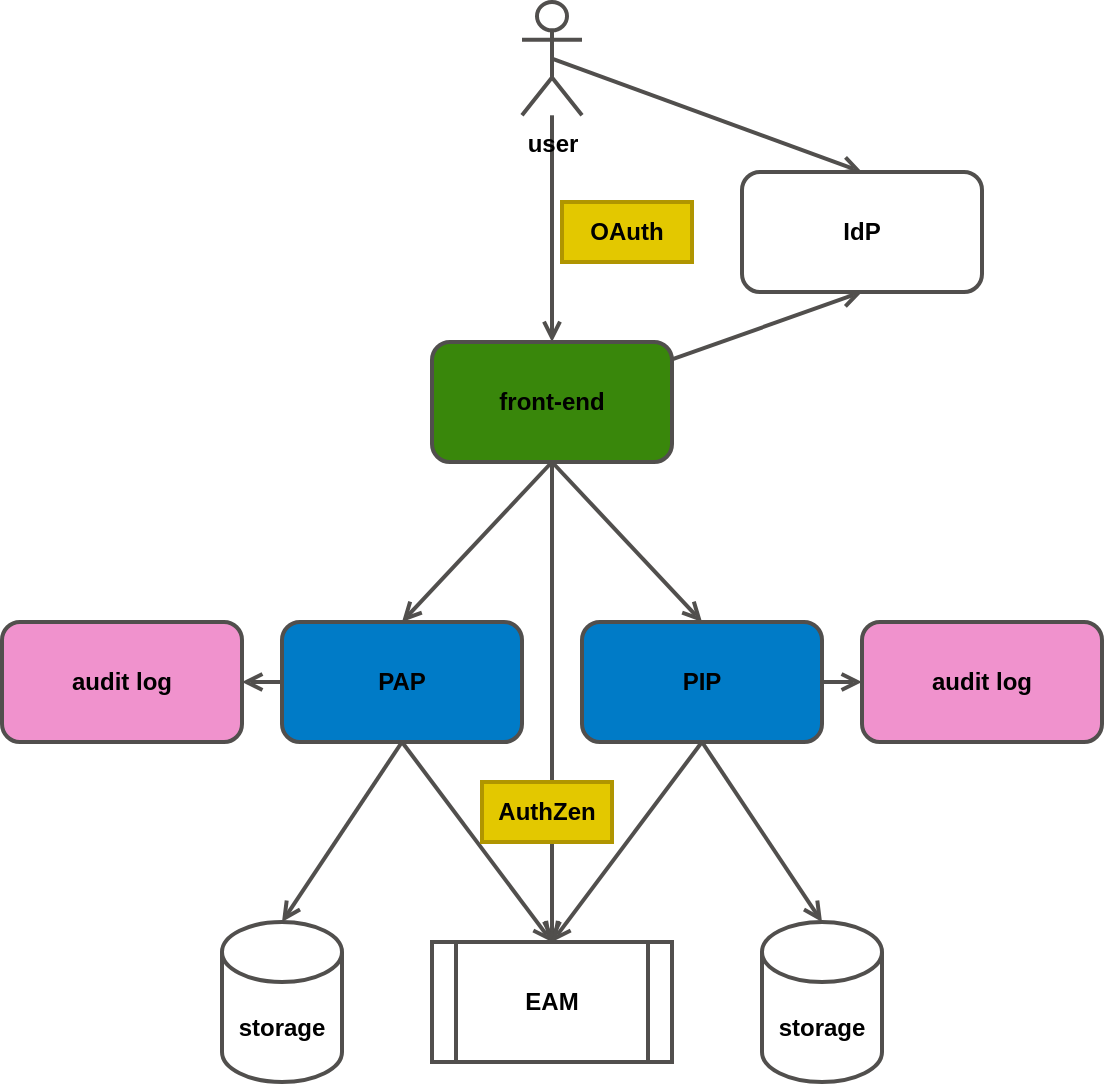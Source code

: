 <mxfile version="26.0.16">
  <diagram name="Pagina-1" id="ZtFw-uQqa6wNC-684hwf">
    <mxGraphModel dx="2522" dy="1429" grid="1" gridSize="10" guides="1" tooltips="1" connect="1" arrows="1" fold="1" page="1" pageScale="1" pageWidth="1169" pageHeight="827" math="0" shadow="0">
      <root>
        <mxCell id="0" />
        <mxCell id="1" parent="0" />
        <mxCell id="MccQUnIMZlV8oUBcIE6m-1" value="storage" style="shape=cylinder3;whiteSpace=wrap;html=1;boundedLbl=1;backgroundOutline=1;size=15;strokeColor=#514F4D;strokeWidth=2;fontFamily=Helvetica;fontStyle=1" parent="1" vertex="1">
          <mxGeometry x="820" y="970" width="60" height="80" as="geometry" />
        </mxCell>
        <mxCell id="MccQUnIMZlV8oUBcIE6m-2" style="edgeStyle=none;html=1;exitX=0.5;exitY=1;exitDx=0;exitDy=0;strokeColor=#514F4D;strokeWidth=2;entryX=0.5;entryY=0;entryDx=0;entryDy=0;endArrow=open;endFill=0;endSize=6;startSize=6;jumpSize=4;" parent="1" source="MccQUnIMZlV8oUBcIE6m-6" target="MccQUnIMZlV8oUBcIE6m-13" edge="1">
          <mxGeometry relative="1" as="geometry" />
        </mxCell>
        <mxCell id="MccQUnIMZlV8oUBcIE6m-3" style="edgeStyle=none;html=1;exitX=0.5;exitY=1;exitDx=0;exitDy=0;entryX=0.5;entryY=0;entryDx=0;entryDy=0;strokeColor=#514F4D;strokeWidth=2;endArrow=open;endFill=0;endSize=6;startSize=6;jumpSize=4;" parent="1" source="MccQUnIMZlV8oUBcIE6m-6" target="MccQUnIMZlV8oUBcIE6m-16" edge="1">
          <mxGeometry relative="1" as="geometry" />
        </mxCell>
        <mxCell id="MccQUnIMZlV8oUBcIE6m-4" style="edgeStyle=none;html=1;entryX=0.5;entryY=1;entryDx=0;entryDy=0;strokeColor=#514F4D;strokeWidth=2;endArrow=open;endFill=0;endSize=6;startSize=6;jumpSize=4;" parent="1" source="MccQUnIMZlV8oUBcIE6m-6" target="MccQUnIMZlV8oUBcIE6m-10" edge="1">
          <mxGeometry relative="1" as="geometry" />
        </mxCell>
        <mxCell id="MccQUnIMZlV8oUBcIE6m-5" style="edgeStyle=none;html=1;entryX=0.5;entryY=0;entryDx=0;entryDy=0;strokeColor=#514F4D;strokeWidth=2;endSize=6;startSize=6;endArrow=open;endFill=0;" parent="1" source="MccQUnIMZlV8oUBcIE6m-6" target="MccQUnIMZlV8oUBcIE6m-17" edge="1">
          <mxGeometry relative="1" as="geometry" />
        </mxCell>
        <mxCell id="MccQUnIMZlV8oUBcIE6m-6" value="front-end" style="rounded=1;whiteSpace=wrap;html=1;strokeColor=#514F4D;strokeWidth=2;fillColor=light-dark(#39870b, #ededed);gradientColor=none;fontStyle=1" parent="1" vertex="1">
          <mxGeometry x="925" y="680" width="120" height="60" as="geometry" />
        </mxCell>
        <mxCell id="MccQUnIMZlV8oUBcIE6m-7" value="" style="edgeStyle=none;html=1;strokeColor=#514F4D;strokeWidth=2;flowAnimation=0;shadow=0;align=left;endArrow=open;endFill=0;endSize=6;startSize=6;jumpSize=4;" parent="1" source="MccQUnIMZlV8oUBcIE6m-9" target="MccQUnIMZlV8oUBcIE6m-6" edge="1">
          <mxGeometry x="-0.071" y="45" relative="1" as="geometry">
            <mxPoint as="offset" />
          </mxGeometry>
        </mxCell>
        <mxCell id="MccQUnIMZlV8oUBcIE6m-8" style="edgeStyle=none;html=1;exitX=0.5;exitY=0.5;exitDx=0;exitDy=0;exitPerimeter=0;entryX=0.5;entryY=0;entryDx=0;entryDy=0;strokeColor=#514F4D;strokeWidth=2;endArrow=open;endFill=0;endSize=6;startSize=6;jumpSize=4;" parent="1" source="MccQUnIMZlV8oUBcIE6m-9" target="MccQUnIMZlV8oUBcIE6m-10" edge="1">
          <mxGeometry relative="1" as="geometry" />
        </mxCell>
        <mxCell id="MccQUnIMZlV8oUBcIE6m-9" value="user" style="shape=umlActor;verticalLabelPosition=bottom;verticalAlign=top;html=1;outlineConnect=0;strokeColor=#514F4D;strokeWidth=2;fontStyle=1" parent="1" vertex="1">
          <mxGeometry x="970" y="510" width="30" height="56.65" as="geometry" />
        </mxCell>
        <mxCell id="MccQUnIMZlV8oUBcIE6m-10" value="IdP" style="rounded=1;whiteSpace=wrap;html=1;strokeColor=#514F4D;strokeWidth=2;fontStyle=1" parent="1" vertex="1">
          <mxGeometry x="1080" y="595" width="120" height="60" as="geometry" />
        </mxCell>
        <mxCell id="MccQUnIMZlV8oUBcIE6m-11" style="edgeStyle=none;html=1;strokeColor=#514F4D;strokeWidth=2;endArrow=open;endFill=0;endSize=6;startSize=6;jumpSize=4;" parent="1" source="MccQUnIMZlV8oUBcIE6m-13" target="MccQUnIMZlV8oUBcIE6m-20" edge="1">
          <mxGeometry relative="1" as="geometry" />
        </mxCell>
        <mxCell id="MccQUnIMZlV8oUBcIE6m-12" style="edgeStyle=none;html=1;entryX=0.5;entryY=0;entryDx=0;entryDy=0;strokeColor=#514F4D;strokeWidth=2;exitX=0.5;exitY=1;exitDx=0;exitDy=0;endArrow=open;endFill=0;endSize=6;startSize=6;jumpSize=4;" parent="1" source="MccQUnIMZlV8oUBcIE6m-13" target="MccQUnIMZlV8oUBcIE6m-17" edge="1">
          <mxGeometry relative="1" as="geometry" />
        </mxCell>
        <mxCell id="MccQUnIMZlV8oUBcIE6m-13" value="PAP" style="rounded=1;whiteSpace=wrap;html=1;strokeColor=#514F4D;strokeWidth=2;fontStyle=1;fillColor=light-dark(#007bc7, #ededed);" parent="1" vertex="1">
          <mxGeometry x="850" y="820" width="120" height="60" as="geometry" />
        </mxCell>
        <mxCell id="MccQUnIMZlV8oUBcIE6m-14" style="edgeStyle=none;html=1;strokeColor=#514F4D;strokeWidth=2;endArrow=open;endFill=0;endSize=6;startSize=6;jumpSize=4;" parent="1" source="MccQUnIMZlV8oUBcIE6m-16" target="MccQUnIMZlV8oUBcIE6m-19" edge="1">
          <mxGeometry relative="1" as="geometry" />
        </mxCell>
        <mxCell id="MccQUnIMZlV8oUBcIE6m-15" style="edgeStyle=none;html=1;entryX=0.5;entryY=0;entryDx=0;entryDy=0;strokeColor=#514F4D;strokeWidth=2;exitX=0.5;exitY=1;exitDx=0;exitDy=0;endArrow=open;endFill=0;endSize=6;startSize=6;jumpSize=4;" parent="1" source="MccQUnIMZlV8oUBcIE6m-16" target="MccQUnIMZlV8oUBcIE6m-17" edge="1">
          <mxGeometry relative="1" as="geometry" />
        </mxCell>
        <mxCell id="MccQUnIMZlV8oUBcIE6m-16" value="PIP" style="rounded=1;whiteSpace=wrap;html=1;strokeColor=#514F4D;strokeWidth=2;fontStyle=1;fillColor=light-dark(#007bc7, #ededed);" parent="1" vertex="1">
          <mxGeometry x="1000" y="820" width="120" height="60" as="geometry" />
        </mxCell>
        <mxCell id="MccQUnIMZlV8oUBcIE6m-17" value="EAM" style="shape=process;whiteSpace=wrap;html=1;backgroundOutline=1;strokeColor=#514F4D;strokeWidth=2;fontStyle=1" parent="1" vertex="1">
          <mxGeometry x="925" y="980" width="120" height="60" as="geometry" />
        </mxCell>
        <mxCell id="MccQUnIMZlV8oUBcIE6m-18" value="storage" style="shape=cylinder3;whiteSpace=wrap;html=1;boundedLbl=1;backgroundOutline=1;size=15;strokeColor=#514F4D;strokeWidth=2;fontFamily=Helvetica;fontStyle=1" parent="1" vertex="1">
          <mxGeometry x="1090" y="970" width="60" height="80" as="geometry" />
        </mxCell>
        <mxCell id="MccQUnIMZlV8oUBcIE6m-19" value="audit log" style="rounded=1;whiteSpace=wrap;html=1;strokeColor=#514F4D;strokeWidth=2;fontStyle=1;fillColor=#F092CD;" parent="1" vertex="1">
          <mxGeometry x="1140" y="820" width="120" height="60" as="geometry" />
        </mxCell>
        <mxCell id="MccQUnIMZlV8oUBcIE6m-20" value="audit log" style="rounded=1;whiteSpace=wrap;html=1;strokeColor=#514F4D;strokeWidth=2;fontStyle=1;fillColor=#F092CD;" parent="1" vertex="1">
          <mxGeometry x="710" y="820" width="120" height="60" as="geometry" />
        </mxCell>
        <mxCell id="MccQUnIMZlV8oUBcIE6m-21" style="edgeStyle=none;html=1;entryX=0.5;entryY=0;entryDx=0;entryDy=0;entryPerimeter=0;strokeColor=#514F4D;strokeWidth=2;exitX=0.5;exitY=1;exitDx=0;exitDy=0;endArrow=open;endFill=0;endSize=6;startSize=6;jumpSize=4;" parent="1" source="MccQUnIMZlV8oUBcIE6m-16" target="MccQUnIMZlV8oUBcIE6m-18" edge="1">
          <mxGeometry relative="1" as="geometry" />
        </mxCell>
        <mxCell id="MccQUnIMZlV8oUBcIE6m-22" style="edgeStyle=none;html=1;entryX=0.5;entryY=0;entryDx=0;entryDy=0;entryPerimeter=0;strokeColor=#514F4D;strokeWidth=2;exitX=0.5;exitY=1;exitDx=0;exitDy=0;endArrow=open;endFill=0;endSize=6;startSize=6;jumpSize=4;" parent="1" source="MccQUnIMZlV8oUBcIE6m-13" target="MccQUnIMZlV8oUBcIE6m-1" edge="1">
          <mxGeometry relative="1" as="geometry" />
        </mxCell>
        <mxCell id="MccQUnIMZlV8oUBcIE6m-23" value="AuthZen" style="rounded=0;whiteSpace=wrap;html=1;strokeColor=#B09500;strokeWidth=2;fillColor=#e3c800;fontColor=#000000;fontStyle=1" parent="1" vertex="1">
          <mxGeometry x="950" y="900" width="65" height="30" as="geometry" />
        </mxCell>
        <mxCell id="MccQUnIMZlV8oUBcIE6m-24" value="OAuth" style="rounded=0;whiteSpace=wrap;html=1;strokeColor=#B09500;strokeWidth=2;fillColor=#e3c800;fontColor=#000000;fontStyle=1" parent="1" vertex="1">
          <mxGeometry x="990" y="610" width="65" height="30" as="geometry" />
        </mxCell>
      </root>
    </mxGraphModel>
  </diagram>
</mxfile>
